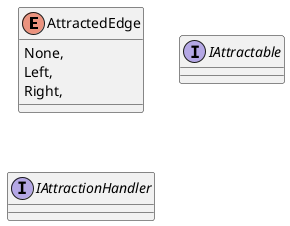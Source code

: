@startuml
enum AttractedEdge {
    None,
    Left,
    Right,
}
interface IAttractable {
}
interface IAttractionHandler {
}
@enduml

